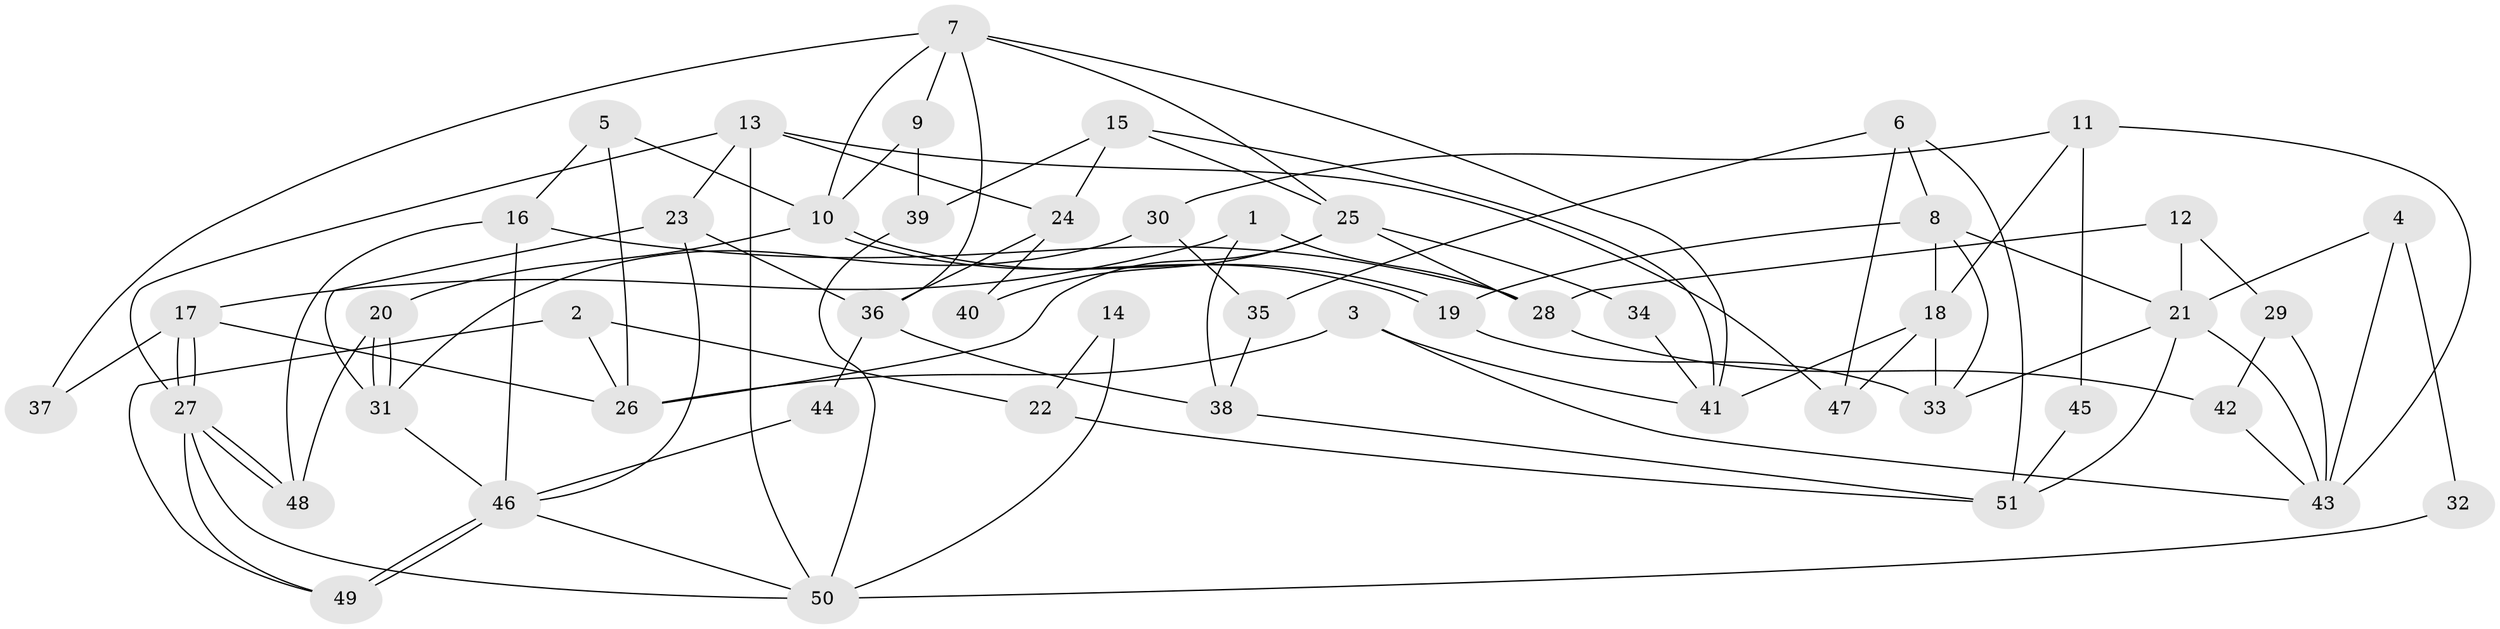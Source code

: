 // coarse degree distribution, {3: 0.22580645161290322, 7: 0.1935483870967742, 8: 0.06451612903225806, 4: 0.1935483870967742, 6: 0.0967741935483871, 5: 0.0967741935483871, 2: 0.12903225806451613}
// Generated by graph-tools (version 1.1) at 2025/24/03/03/25 07:24:02]
// undirected, 51 vertices, 102 edges
graph export_dot {
graph [start="1"]
  node [color=gray90,style=filled];
  1;
  2;
  3;
  4;
  5;
  6;
  7;
  8;
  9;
  10;
  11;
  12;
  13;
  14;
  15;
  16;
  17;
  18;
  19;
  20;
  21;
  22;
  23;
  24;
  25;
  26;
  27;
  28;
  29;
  30;
  31;
  32;
  33;
  34;
  35;
  36;
  37;
  38;
  39;
  40;
  41;
  42;
  43;
  44;
  45;
  46;
  47;
  48;
  49;
  50;
  51;
  1 -- 28;
  1 -- 17;
  1 -- 38;
  2 -- 26;
  2 -- 49;
  2 -- 22;
  3 -- 26;
  3 -- 41;
  3 -- 43;
  4 -- 21;
  4 -- 43;
  4 -- 32;
  5 -- 10;
  5 -- 16;
  5 -- 26;
  6 -- 47;
  6 -- 8;
  6 -- 35;
  6 -- 51;
  7 -- 41;
  7 -- 36;
  7 -- 9;
  7 -- 10;
  7 -- 25;
  7 -- 37;
  8 -- 19;
  8 -- 18;
  8 -- 21;
  8 -- 33;
  9 -- 10;
  9 -- 39;
  10 -- 19;
  10 -- 19;
  10 -- 20;
  11 -- 43;
  11 -- 30;
  11 -- 18;
  11 -- 45;
  12 -- 21;
  12 -- 29;
  12 -- 28;
  13 -- 27;
  13 -- 50;
  13 -- 23;
  13 -- 24;
  13 -- 47;
  14 -- 50;
  14 -- 22;
  15 -- 25;
  15 -- 39;
  15 -- 24;
  15 -- 41;
  16 -- 46;
  16 -- 48;
  16 -- 28;
  17 -- 26;
  17 -- 27;
  17 -- 27;
  17 -- 37;
  18 -- 33;
  18 -- 41;
  18 -- 47;
  19 -- 33;
  20 -- 31;
  20 -- 31;
  20 -- 48;
  21 -- 51;
  21 -- 33;
  21 -- 43;
  22 -- 51;
  23 -- 31;
  23 -- 36;
  23 -- 46;
  24 -- 36;
  24 -- 40;
  25 -- 28;
  25 -- 26;
  25 -- 34;
  25 -- 40;
  27 -- 48;
  27 -- 48;
  27 -- 49;
  27 -- 50;
  28 -- 42;
  29 -- 42;
  29 -- 43;
  30 -- 31;
  30 -- 35;
  31 -- 46;
  32 -- 50;
  34 -- 41;
  35 -- 38;
  36 -- 38;
  36 -- 44;
  38 -- 51;
  39 -- 50;
  42 -- 43;
  44 -- 46;
  45 -- 51;
  46 -- 49;
  46 -- 49;
  46 -- 50;
}
